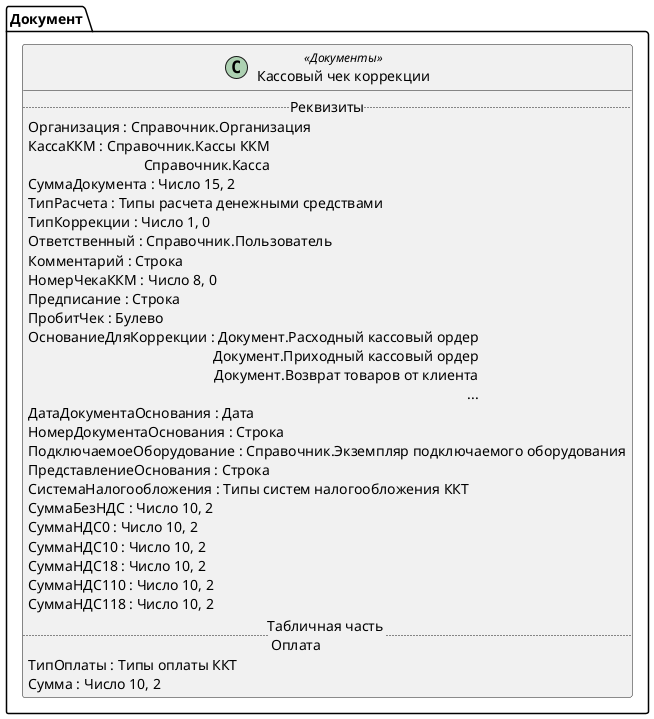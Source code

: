 ﻿@startuml КассовыйЧекКоррекции
'!include templates.wsd
'..\include templates.wsd
class Документ.КассовыйЧекКоррекции as "Кассовый чек коррекции" <<Документы>>
{
..Реквизиты..
Организация : Справочник.Организация
КассаККМ : Справочник.Кассы ККМ\rСправочник.Касса
СуммаДокумента : Число 15, 2
ТипРасчета : Типы расчета денежными средствами
ТипКоррекции : Число 1, 0
Ответственный : Справочник.Пользователь
Комментарий : Строка
НомерЧекаККМ : Число 8, 0
Предписание : Строка
ПробитЧек : Булево
ОснованиеДляКоррекции : Документ.Расходный кассовый ордер\rДокумент.Приходный кассовый ордер\rДокумент.Возврат товаров от клиента\r...
ДатаДокументаОснования : Дата
НомерДокументаОснования : Строка
ПодключаемоеОборудование : Справочник.Экземпляр подключаемого оборудования
ПредставлениеОснования : Строка
СистемаНалогообложения : Типы систем налогообложения ККТ
СуммаБезНДС : Число 10, 2
СуммаНДС0 : Число 10, 2
СуммаНДС10 : Число 10, 2
СуммаНДС18 : Число 10, 2
СуммаНДС110 : Число 10, 2
СуммаНДС118 : Число 10, 2
..Табличная часть \n Оплата..
ТипОплаты : Типы оплаты ККТ
Сумма : Число 10, 2
}
@enduml
